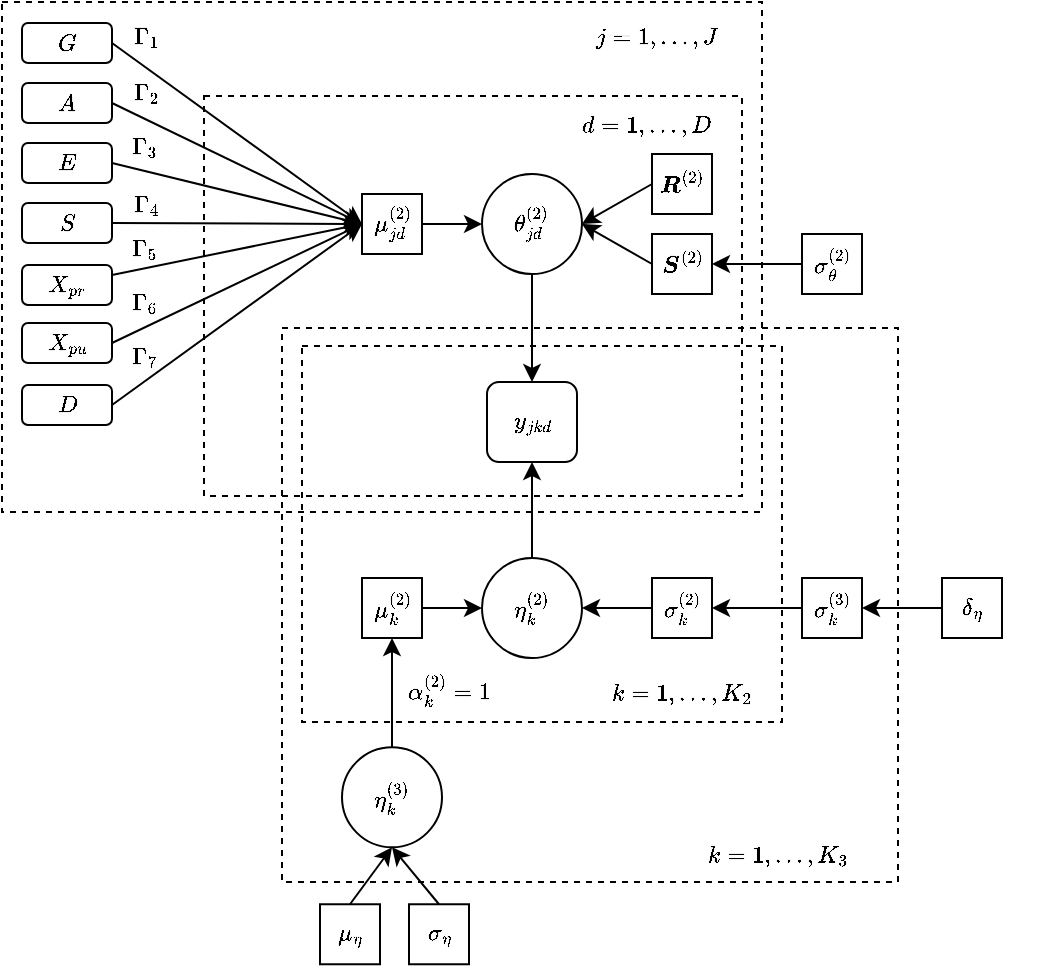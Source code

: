 <mxfile version="14.9.6" type="device"><diagram id="kX9TCXEd1ng8D3wNyxor" name="Page-1"><mxGraphModel dx="813" dy="398" grid="1" gridSize="10" guides="1" tooltips="1" connect="1" arrows="1" fold="1" page="1" pageScale="1" pageWidth="850" pageHeight="1100" math="1" shadow="0"><root><mxCell id="0"/><mxCell id="1" parent="0"/><mxCell id="803ANzp7RrClTUV0wo-S-1" value="" style="rounded=0;whiteSpace=wrap;html=1;fontSize=10;labelBackgroundColor=none;fillColor=none;dashed=1;" parent="1" vertex="1"><mxGeometry x="280" y="320" width="380" height="255" as="geometry"/></mxCell><mxCell id="IGqsPM6GwmcWxMI5Awux-24" value="" style="rounded=0;whiteSpace=wrap;html=1;fontSize=10;fillColor=none;verticalAlign=middle;dashed=1;" parent="1" vertex="1"><mxGeometry x="381" y="367" width="269" height="200" as="geometry"/></mxCell><mxCell id="IGqsPM6GwmcWxMI5Awux-4" value="" style="rounded=0;html=1;fillColor=none;labelPosition=right;verticalLabelPosition=top;align=left;verticalAlign=bottom;whiteSpace=wrap;dashed=1;" parent="1" vertex="1"><mxGeometry x="420" y="483" width="308" height="277" as="geometry"/></mxCell><mxCell id="IGqsPM6GwmcWxMI5Awux-2" value="" style="rounded=0;html=1;fillColor=none;labelPosition=right;verticalLabelPosition=top;align=left;verticalAlign=bottom;whiteSpace=wrap;dashed=1;" parent="1" vertex="1"><mxGeometry x="430" y="492" width="240" height="188" as="geometry"/></mxCell><mxCell id="IGqsPM6GwmcWxMI5Awux-1" value="&lt;font style=&quot;font-size: 10px&quot;&gt;$$y_{jkd}$$&lt;/font&gt;" style="rounded=1;whiteSpace=wrap;html=1;fillColor=none;" parent="1" vertex="1"><mxGeometry x="522.5" y="510" width="45" height="40" as="geometry"/></mxCell><mxCell id="IGqsPM6GwmcWxMI5Awux-3" value="&lt;div style=&quot;font-size: 10px&quot;&gt;$$k = 1, \dots, K_{3}$$&lt;/div&gt;" style="text;html=1;strokeColor=none;fillColor=none;align=center;verticalAlign=middle;whiteSpace=wrap;rounded=0;fontSize=10;" parent="1" vertex="1"><mxGeometry x="626" y="739.63" width="85" height="15" as="geometry"/></mxCell><mxCell id="IGqsPM6GwmcWxMI5Awux-11" style="edgeStyle=none;rounded=0;orthogonalLoop=1;jettySize=auto;html=1;exitX=0.5;exitY=0;exitDx=0;exitDy=0;entryX=0.5;entryY=1;entryDx=0;entryDy=0;" parent="1" source="IGqsPM6GwmcWxMI5Awux-9" target="IGqsPM6GwmcWxMI5Awux-1" edge="1"><mxGeometry relative="1" as="geometry"/></mxCell><mxCell id="IGqsPM6GwmcWxMI5Awux-9" value="&lt;div style=&quot;font-size: 10px&quot;&gt;&lt;font style=&quot;font-size: 10px&quot;&gt;$$\eta^{(2)}_{k}$$&lt;/font&gt;&lt;/div&gt;" style="ellipse;whiteSpace=wrap;html=1;aspect=fixed;fillColor=none;" parent="1" vertex="1"><mxGeometry x="520" y="598" width="50" height="50" as="geometry"/></mxCell><mxCell id="IGqsPM6GwmcWxMI5Awux-20" style="edgeStyle=none;rounded=0;orthogonalLoop=1;jettySize=auto;html=1;exitX=0.5;exitY=0;exitDx=0;exitDy=0;entryX=0.5;entryY=1;entryDx=0;entryDy=0;" parent="1" source="C3pEwim-NLopJmEsM9iM-1" target="C3pEwim-NLopJmEsM9iM-4" edge="1"><mxGeometry relative="1" as="geometry"><mxPoint x="407.5" y="698.13" as="sourcePoint"/></mxGeometry></mxCell><mxCell id="IGqsPM6GwmcWxMI5Awux-25" value="&lt;div style=&quot;font-size: 10px&quot;&gt;$$j = 1, \dots, J$$&lt;/div&gt;" style="text;html=1;strokeColor=none;fillColor=none;align=center;verticalAlign=middle;whiteSpace=wrap;rounded=0;fontSize=10;fontStyle=0" parent="1" vertex="1"><mxGeometry x="565" y="330.5" width="85" height="15" as="geometry"/></mxCell><mxCell id="IGqsPM6GwmcWxMI5Awux-28" style="edgeStyle=none;rounded=0;orthogonalLoop=1;jettySize=auto;html=1;exitX=0.5;exitY=1;exitDx=0;exitDy=0;entryX=0.5;entryY=0;entryDx=0;entryDy=0;fontSize=10;" parent="1" source="IGqsPM6GwmcWxMI5Awux-27" target="IGqsPM6GwmcWxMI5Awux-1" edge="1"><mxGeometry relative="1" as="geometry"/></mxCell><mxCell id="IGqsPM6GwmcWxMI5Awux-27" value="&lt;div style=&quot;font-size: 10px&quot;&gt;&lt;font style=&quot;font-size: 10px&quot;&gt;$$\theta^{(2)}_{jd}$$&lt;/font&gt;&lt;/div&gt;" style="ellipse;whiteSpace=wrap;html=1;aspect=fixed;fillColor=none;" parent="1" vertex="1"><mxGeometry x="520" y="406" width="50" height="50" as="geometry"/></mxCell><mxCell id="IGqsPM6GwmcWxMI5Awux-56" style="edgeStyle=none;rounded=0;orthogonalLoop=1;jettySize=auto;html=1;exitX=0;exitY=0.5;exitDx=0;exitDy=0;fontSize=10;entryX=1;entryY=0.5;entryDx=0;entryDy=0;" parent="1" source="IGqsPM6GwmcWxMI5Awux-53" target="IGqsPM6GwmcWxMI5Awux-27" edge="1"><mxGeometry relative="1" as="geometry"><mxPoint x="630" y="350" as="targetPoint"/></mxGeometry></mxCell><mxCell id="IGqsPM6GwmcWxMI5Awux-53" value="&lt;div&gt;$$\boldsymbol{S}^{(2)}$$&lt;/div&gt;" style="rounded=0;whiteSpace=wrap;html=1;fillColor=none;verticalAlign=middle;fontSize=10;" parent="1" vertex="1"><mxGeometry x="605" y="436" width="30" height="30" as="geometry"/></mxCell><mxCell id="7SwVJdtE1bnSqBN3bTnO-8" style="rounded=0;orthogonalLoop=1;jettySize=auto;html=1;exitX=1;exitY=0.5;exitDx=0;exitDy=0;entryX=0;entryY=0.5;entryDx=0;entryDy=0;" parent="1" source="7SwVJdtE1bnSqBN3bTnO-1" target="jB3LZNGQAK4XwwZaj8cL-3" edge="1"><mxGeometry relative="1" as="geometry"><mxPoint x="380" y="315" as="targetPoint"/></mxGeometry></mxCell><mxCell id="7SwVJdtE1bnSqBN3bTnO-12" value="&lt;div&gt;$$\Gamma_{1}$$&lt;/div&gt;" style="edgeLabel;html=1;align=center;verticalAlign=middle;resizable=0;points=[];labelBackgroundColor=none;fontSize=10;" parent="7SwVJdtE1bnSqBN3bTnO-8" vertex="1" connectable="0"><mxGeometry x="-0.215" relative="1" as="geometry"><mxPoint x="-32" y="-38" as="offset"/></mxGeometry></mxCell><mxCell id="7SwVJdtE1bnSqBN3bTnO-1" value="&lt;div style=&quot;font-size: 10px&quot;&gt;$$G$$&lt;/div&gt;" style="rounded=1;whiteSpace=wrap;html=1;fontSize=10;fillColor=none;" parent="1" vertex="1"><mxGeometry x="290" y="330.5" width="45" height="20" as="geometry"/></mxCell><mxCell id="7SwVJdtE1bnSqBN3bTnO-9" style="edgeStyle=none;rounded=0;orthogonalLoop=1;jettySize=auto;html=1;exitX=1;exitY=0.5;exitDx=0;exitDy=0;entryX=0;entryY=0.5;entryDx=0;entryDy=0;" parent="1" source="7SwVJdtE1bnSqBN3bTnO-3" target="jB3LZNGQAK4XwwZaj8cL-3" edge="1"><mxGeometry relative="1" as="geometry"><mxPoint x="380" y="315" as="targetPoint"/></mxGeometry></mxCell><mxCell id="7SwVJdtE1bnSqBN3bTnO-13" value="$$\Gamma_{2}$$" style="edgeLabel;html=1;align=center;verticalAlign=middle;resizable=0;points=[];labelBackgroundColor=none;fontSize=10;" parent="7SwVJdtE1bnSqBN3bTnO-9" vertex="1" connectable="0"><mxGeometry x="-0.405" relative="1" as="geometry"><mxPoint x="-21" y="-23" as="offset"/></mxGeometry></mxCell><mxCell id="7SwVJdtE1bnSqBN3bTnO-3" value="&lt;div&gt;$$A$$&lt;/div&gt;" style="rounded=1;whiteSpace=wrap;html=1;fontSize=10;fillColor=none;" parent="1" vertex="1"><mxGeometry x="290" y="360.5" width="45" height="20" as="geometry"/></mxCell><mxCell id="7SwVJdtE1bnSqBN3bTnO-10" style="edgeStyle=none;rounded=0;orthogonalLoop=1;jettySize=auto;html=1;exitX=1;exitY=0.5;exitDx=0;exitDy=0;entryX=0;entryY=0.5;entryDx=0;entryDy=0;" parent="1" source="7SwVJdtE1bnSqBN3bTnO-4" target="jB3LZNGQAK4XwwZaj8cL-3" edge="1"><mxGeometry relative="1" as="geometry"><mxPoint x="380" y="315" as="targetPoint"/></mxGeometry></mxCell><mxCell id="7SwVJdtE1bnSqBN3bTnO-15" value="&lt;div&gt;$$\Gamma_{3}$$&lt;/div&gt;" style="edgeLabel;html=1;align=center;verticalAlign=middle;resizable=0;points=[];fontSize=10;labelBackgroundColor=none;" parent="7SwVJdtE1bnSqBN3bTnO-10" vertex="1" connectable="0"><mxGeometry x="-0.555" y="-1" relative="1" as="geometry"><mxPoint x="-12" y="-15" as="offset"/></mxGeometry></mxCell><mxCell id="7SwVJdtE1bnSqBN3bTnO-4" value="$$E$$" style="rounded=1;whiteSpace=wrap;html=1;fontSize=10;fillColor=none;" parent="1" vertex="1"><mxGeometry x="290" y="390.5" width="45" height="20" as="geometry"/></mxCell><mxCell id="7SwVJdtE1bnSqBN3bTnO-11" style="edgeStyle=none;rounded=0;orthogonalLoop=1;jettySize=auto;html=1;exitX=1;exitY=0.5;exitDx=0;exitDy=0;entryX=0;entryY=0.5;entryDx=0;entryDy=0;" parent="1" source="7SwVJdtE1bnSqBN3bTnO-5" target="jB3LZNGQAK4XwwZaj8cL-3" edge="1"><mxGeometry relative="1" as="geometry"><mxPoint x="380" y="315" as="targetPoint"/></mxGeometry></mxCell><mxCell id="7SwVJdtE1bnSqBN3bTnO-16" value="$$\Gamma_{4}$$" style="edgeLabel;html=1;align=center;verticalAlign=middle;resizable=0;points=[];fontSize=10;labelBackgroundColor=none;" parent="7SwVJdtE1bnSqBN3bTnO-11" vertex="1" connectable="0"><mxGeometry x="-0.597" y="-2" relative="1" as="geometry"><mxPoint x="-8" y="-11" as="offset"/></mxGeometry></mxCell><mxCell id="7SwVJdtE1bnSqBN3bTnO-5" value="$$S$$" style="rounded=1;whiteSpace=wrap;html=1;fontSize=10;fillColor=none;" parent="1" vertex="1"><mxGeometry x="290" y="420.5" width="45" height="20" as="geometry"/></mxCell><mxCell id="803ANzp7RrClTUV0wo-S-3" value="&lt;div style=&quot;font-size: 10px&quot;&gt;$$d = 1, \dots, D$$&lt;/div&gt;" style="text;html=1;strokeColor=none;fillColor=none;align=center;verticalAlign=middle;whiteSpace=wrap;rounded=0;fontSize=10;" parent="1" vertex="1"><mxGeometry x="560" y="374" width="85" height="15" as="geometry"/></mxCell><mxCell id="803ANzp7RrClTUV0wo-S-6" style="rounded=0;orthogonalLoop=1;jettySize=auto;html=1;exitX=0;exitY=0.5;exitDx=0;exitDy=0;entryX=1;entryY=0.5;entryDx=0;entryDy=0;fontSize=10;fontColor=#000000;" parent="1" source="803ANzp7RrClTUV0wo-S-5" target="IGqsPM6GwmcWxMI5Awux-27" edge="1"><mxGeometry relative="1" as="geometry"/></mxCell><mxCell id="803ANzp7RrClTUV0wo-S-5" value="&lt;div&gt;$$\boldsymbol{R}^{(2)}$$&lt;/div&gt;" style="rounded=0;whiteSpace=wrap;html=1;fillColor=none;verticalAlign=middle;fontSize=10;" parent="1" vertex="1"><mxGeometry x="605" y="396" width="30" height="30" as="geometry"/></mxCell><mxCell id="jB3LZNGQAK4XwwZaj8cL-5" style="edgeStyle=none;rounded=0;orthogonalLoop=1;jettySize=auto;html=1;exitX=1;exitY=0.5;exitDx=0;exitDy=0;entryX=0;entryY=0.5;entryDx=0;entryDy=0;" parent="1" source="jB3LZNGQAK4XwwZaj8cL-3" target="IGqsPM6GwmcWxMI5Awux-27" edge="1"><mxGeometry relative="1" as="geometry"/></mxCell><mxCell id="jB3LZNGQAK4XwwZaj8cL-3" value="&lt;div&gt;$$\mu^{(2)}_{jd}$$&lt;/div&gt;" style="rounded=0;whiteSpace=wrap;html=1;fillColor=none;verticalAlign=middle;fontSize=10;" parent="1" vertex="1"><mxGeometry x="460" y="416" width="30" height="30" as="geometry"/></mxCell><mxCell id="C3pEwim-NLopJmEsM9iM-1" value="&lt;div style=&quot;font-size: 10px&quot;&gt;&lt;font style=&quot;font-size: 10px&quot;&gt;$$\eta^{(3)}_{ k}$$&lt;/font&gt;&lt;/div&gt;" style="ellipse;whiteSpace=wrap;html=1;aspect=fixed;fillColor=none;" parent="1" vertex="1"><mxGeometry x="450" y="692.63" width="50" height="50" as="geometry"/></mxCell><mxCell id="C3pEwim-NLopJmEsM9iM-3" value="&lt;div style=&quot;font-size: 10px&quot;&gt;$$k = 1, \dots, K_{2}$$&lt;/div&gt;" style="text;html=1;strokeColor=none;fillColor=none;align=center;verticalAlign=middle;whiteSpace=wrap;rounded=0;fontSize=10;" parent="1" vertex="1"><mxGeometry x="577.5" y="658" width="85" height="15" as="geometry"/></mxCell><mxCell id="C3pEwim-NLopJmEsM9iM-6" style="rounded=0;orthogonalLoop=1;jettySize=auto;html=1;exitX=1;exitY=0.5;exitDx=0;exitDy=0;entryX=0;entryY=0.5;entryDx=0;entryDy=0;" parent="1" source="C3pEwim-NLopJmEsM9iM-4" target="IGqsPM6GwmcWxMI5Awux-9" edge="1"><mxGeometry relative="1" as="geometry"><mxPoint x="520" y="623" as="targetPoint"/></mxGeometry></mxCell><mxCell id="C3pEwim-NLopJmEsM9iM-4" value="&lt;div&gt;$$\mu^{(2)}_{k}$$&lt;/div&gt;" style="rounded=0;whiteSpace=wrap;html=1;fillColor=none;verticalAlign=middle;fontSize=10;" parent="1" vertex="1"><mxGeometry x="460" y="608" width="30" height="30" as="geometry"/></mxCell><mxCell id="C3pEwim-NLopJmEsM9iM-8" style="edgeStyle=none;rounded=0;orthogonalLoop=1;jettySize=auto;html=1;exitX=0;exitY=0.5;exitDx=0;exitDy=0;entryX=1;entryY=0.5;entryDx=0;entryDy=0;" parent="1" source="C3pEwim-NLopJmEsM9iM-7" target="IGqsPM6GwmcWxMI5Awux-9" edge="1"><mxGeometry relative="1" as="geometry"/></mxCell><mxCell id="C3pEwim-NLopJmEsM9iM-7" value="&lt;div&gt;$$\sigma^{(2)}_{k}$$&lt;/div&gt;" style="rounded=0;whiteSpace=wrap;html=1;fillColor=none;verticalAlign=middle;fontSize=10;" parent="1" vertex="1"><mxGeometry x="605" y="608" width="30" height="30" as="geometry"/></mxCell><mxCell id="C3pEwim-NLopJmEsM9iM-10" style="edgeStyle=none;rounded=0;orthogonalLoop=1;jettySize=auto;html=1;exitX=0.5;exitY=0;exitDx=0;exitDy=0;entryX=0.5;entryY=1;entryDx=0;entryDy=0;" parent="1" source="C3pEwim-NLopJmEsM9iM-9" target="C3pEwim-NLopJmEsM9iM-1" edge="1"><mxGeometry relative="1" as="geometry"/></mxCell><mxCell id="C3pEwim-NLopJmEsM9iM-9" value="&lt;div&gt;$$\sigma_{\eta}$$&lt;/div&gt;" style="rounded=0;whiteSpace=wrap;html=1;fillColor=none;verticalAlign=middle;fontSize=10;" parent="1" vertex="1"><mxGeometry x="483.5" y="771.13" width="30" height="30" as="geometry"/></mxCell><mxCell id="C3pEwim-NLopJmEsM9iM-12" style="edgeStyle=none;rounded=0;orthogonalLoop=1;jettySize=auto;html=1;exitX=0.5;exitY=0;exitDx=0;exitDy=0;entryX=0.5;entryY=1;entryDx=0;entryDy=0;" parent="1" source="C3pEwim-NLopJmEsM9iM-11" target="C3pEwim-NLopJmEsM9iM-1" edge="1"><mxGeometry relative="1" as="geometry"/></mxCell><mxCell id="C3pEwim-NLopJmEsM9iM-11" value="&lt;div&gt;$$\mu_{\eta}$$&lt;/div&gt;" style="rounded=0;whiteSpace=wrap;html=1;fillColor=none;verticalAlign=middle;fontSize=10;" parent="1" vertex="1"><mxGeometry x="439" y="771.13" width="30" height="30" as="geometry"/></mxCell><mxCell id="3mvspVWkk-eYreXeGx2f-2" style="rounded=0;orthogonalLoop=1;jettySize=auto;html=1;exitX=0;exitY=0.5;exitDx=0;exitDy=0;entryX=1;entryY=0.5;entryDx=0;entryDy=0;" parent="1" source="3mvspVWkk-eYreXeGx2f-1" target="IGqsPM6GwmcWxMI5Awux-53" edge="1"><mxGeometry relative="1" as="geometry"/></mxCell><mxCell id="3mvspVWkk-eYreXeGx2f-1" value="&lt;div&gt;$$\sigma^{(2)}_{\theta}$$&lt;/div&gt;" style="rounded=0;whiteSpace=wrap;html=1;fillColor=none;verticalAlign=middle;fontSize=10;" parent="1" vertex="1"><mxGeometry x="680" y="436" width="30" height="30" as="geometry"/></mxCell><mxCell id="3mvspVWkk-eYreXeGx2f-6" value="&lt;div style=&quot;font-size: 10px&quot;&gt;$$\alpha^{(2)}_{k} = 1$$&lt;/div&gt;" style="text;html=1;strokeColor=none;fillColor=none;align=center;verticalAlign=middle;whiteSpace=wrap;rounded=0;fontSize=10;" parent="1" vertex="1"><mxGeometry x="480.5" y="656" width="46" height="15" as="geometry"/></mxCell><mxCell id="3mvspVWkk-eYreXeGx2f-10" style="edgeStyle=none;rounded=0;orthogonalLoop=1;jettySize=auto;html=1;exitX=0;exitY=0.5;exitDx=0;exitDy=0;entryX=1;entryY=0.5;entryDx=0;entryDy=0;labelBackgroundColor=none;" parent="1" source="3mvspVWkk-eYreXeGx2f-9" target="C3pEwim-NLopJmEsM9iM-7" edge="1"><mxGeometry relative="1" as="geometry"/></mxCell><mxCell id="3mvspVWkk-eYreXeGx2f-9" value="&lt;div&gt;$$\sigma^{(3)}_{k}$$&lt;/div&gt;" style="rounded=0;whiteSpace=wrap;html=1;fillColor=none;verticalAlign=middle;fontSize=10;" parent="1" vertex="1"><mxGeometry x="680" y="608" width="30" height="30" as="geometry"/></mxCell><mxCell id="CKgDNlYs5GxCNSD2prSD-2" style="edgeStyle=orthogonalEdgeStyle;rounded=0;orthogonalLoop=1;jettySize=auto;html=1;exitX=0;exitY=0.5;exitDx=0;exitDy=0;entryX=1;entryY=0.5;entryDx=0;entryDy=0;" parent="1" source="CKgDNlYs5GxCNSD2prSD-1" target="3mvspVWkk-eYreXeGx2f-9" edge="1"><mxGeometry relative="1" as="geometry"/></mxCell><mxCell id="CKgDNlYs5GxCNSD2prSD-1" value="&lt;div&gt;$$\delta_{\eta}$$&lt;/div&gt;" style="rounded=0;whiteSpace=wrap;html=1;fillColor=none;verticalAlign=middle;fontSize=10;" parent="1" vertex="1"><mxGeometry x="750" y="608" width="30" height="30" as="geometry"/></mxCell><mxCell id="G3G4_FZFBIMTpJKn-g9V-9" value="" style="edgeStyle=none;rounded=0;orthogonalLoop=1;jettySize=auto;html=1;exitX=1;exitY=0.25;exitDx=0;exitDy=0;entryX=0;entryY=0.5;entryDx=0;entryDy=0;labelBackgroundColor=none;spacing=2;spacingLeft=0;fontSize=10;" parent="1" source="G3G4_FZFBIMTpJKn-g9V-7" target="jB3LZNGQAK4XwwZaj8cL-3" edge="1"><mxGeometry x="-0.605" y="6" relative="1" as="geometry"><mxPoint as="offset"/><mxPoint x="380" y="315" as="targetPoint"/></mxGeometry></mxCell><mxCell id="G3G4_FZFBIMTpJKn-g9V-7" value="$$X_{pr}$$" style="rounded=1;whiteSpace=wrap;html=1;fontSize=10;fillColor=none;" parent="1" vertex="1"><mxGeometry x="290" y="451.5" width="45" height="20" as="geometry"/></mxCell><mxCell id="G3G4_FZFBIMTpJKn-g9V-10" style="edgeStyle=none;rounded=0;orthogonalLoop=1;jettySize=auto;html=1;exitX=1;exitY=0.5;exitDx=0;exitDy=0;entryX=0;entryY=0.5;entryDx=0;entryDy=0;" parent="1" source="G3G4_FZFBIMTpJKn-g9V-8" target="jB3LZNGQAK4XwwZaj8cL-3" edge="1"><mxGeometry relative="1" as="geometry"><mxPoint x="380" y="315" as="targetPoint"/></mxGeometry></mxCell><mxCell id="G3G4_FZFBIMTpJKn-g9V-8" value="$$X_{pu}$$" style="rounded=1;whiteSpace=wrap;html=1;fontSize=10;fillColor=none;" parent="1" vertex="1"><mxGeometry x="290" y="480.5" width="45" height="20" as="geometry"/></mxCell><mxCell id="G3G4_FZFBIMTpJKn-g9V-12" style="edgeStyle=none;rounded=0;orthogonalLoop=1;jettySize=auto;html=1;exitX=1;exitY=0.5;exitDx=0;exitDy=0;entryX=0;entryY=0.5;entryDx=0;entryDy=0;" parent="1" source="G3G4_FZFBIMTpJKn-g9V-11" target="jB3LZNGQAK4XwwZaj8cL-3" edge="1"><mxGeometry relative="1" as="geometry"><mxPoint x="380" y="315" as="targetPoint"/></mxGeometry></mxCell><mxCell id="G3G4_FZFBIMTpJKn-g9V-11" value="$$D$$" style="rounded=1;whiteSpace=wrap;html=1;fontSize=10;fillColor=none;" parent="1" vertex="1"><mxGeometry x="290" y="511.5" width="45" height="20" as="geometry"/></mxCell><mxCell id="G3G4_FZFBIMTpJKn-g9V-15" value="$$\Gamma_{5}$$" style="edgeLabel;html=1;align=center;verticalAlign=middle;resizable=0;points=[];fontSize=10;labelBackgroundColor=none;" parent="1" vertex="1" connectable="0"><mxGeometry x="308" y="387.5" as="geometry"><mxPoint x="43" y="56" as="offset"/></mxGeometry></mxCell><mxCell id="G3G4_FZFBIMTpJKn-g9V-16" value="$$\Gamma_{6}$$" style="edgeLabel;html=1;align=center;verticalAlign=middle;resizable=0;points=[];fontSize=10;labelBackgroundColor=none;" parent="1" vertex="1" connectable="0"><mxGeometry x="351" y="470.5" as="geometry"/></mxCell><mxCell id="G3G4_FZFBIMTpJKn-g9V-17" value="$$\Gamma_{7}$$" style="edgeLabel;html=1;align=center;verticalAlign=middle;resizable=0;points=[];fontSize=10;labelBackgroundColor=none;" parent="1" vertex="1" connectable="0"><mxGeometry x="388" y="450.5" as="geometry"><mxPoint x="-37" y="47" as="offset"/></mxGeometry></mxCell></root></mxGraphModel></diagram></mxfile>